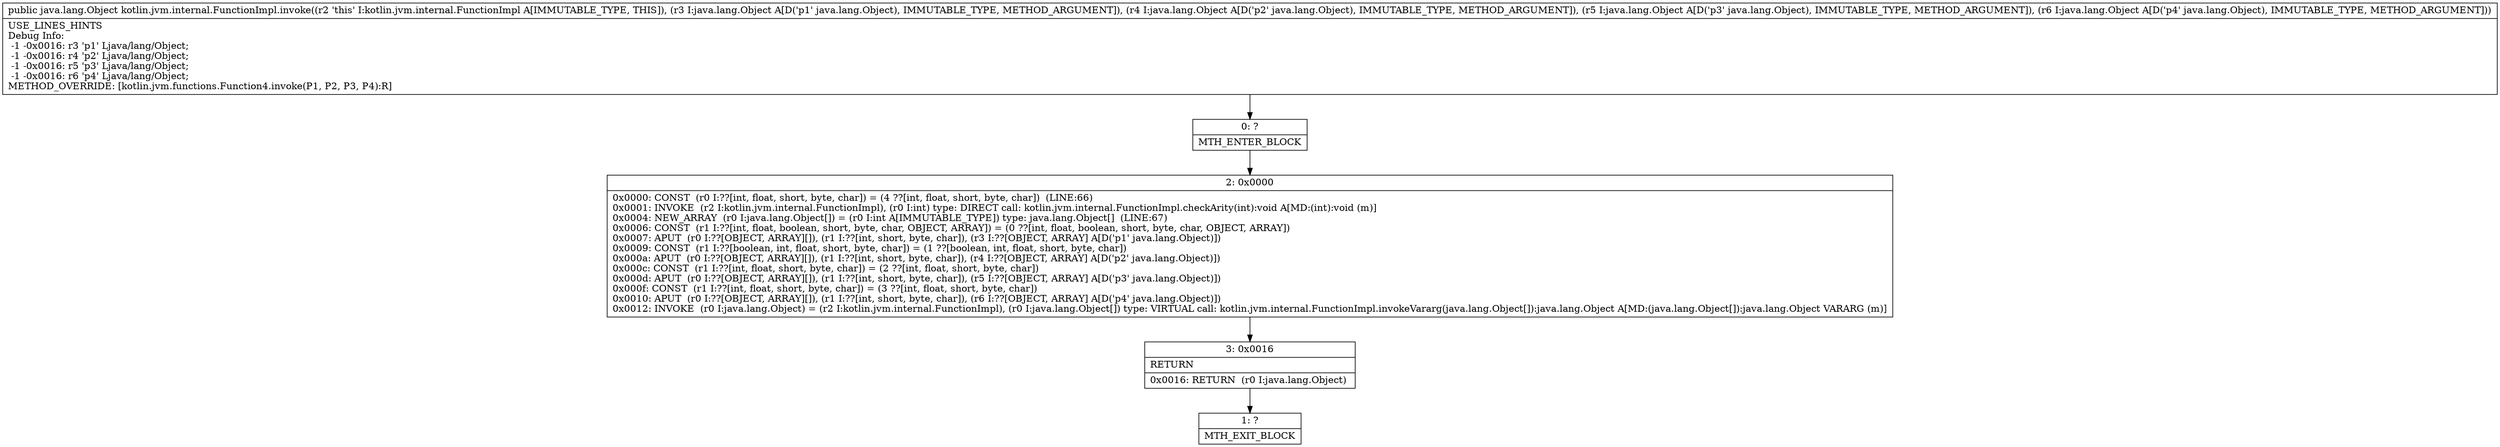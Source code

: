 digraph "CFG forkotlin.jvm.internal.FunctionImpl.invoke(Ljava\/lang\/Object;Ljava\/lang\/Object;Ljava\/lang\/Object;Ljava\/lang\/Object;)Ljava\/lang\/Object;" {
Node_0 [shape=record,label="{0\:\ ?|MTH_ENTER_BLOCK\l}"];
Node_2 [shape=record,label="{2\:\ 0x0000|0x0000: CONST  (r0 I:??[int, float, short, byte, char]) = (4 ??[int, float, short, byte, char])  (LINE:66)\l0x0001: INVOKE  (r2 I:kotlin.jvm.internal.FunctionImpl), (r0 I:int) type: DIRECT call: kotlin.jvm.internal.FunctionImpl.checkArity(int):void A[MD:(int):void (m)]\l0x0004: NEW_ARRAY  (r0 I:java.lang.Object[]) = (r0 I:int A[IMMUTABLE_TYPE]) type: java.lang.Object[]  (LINE:67)\l0x0006: CONST  (r1 I:??[int, float, boolean, short, byte, char, OBJECT, ARRAY]) = (0 ??[int, float, boolean, short, byte, char, OBJECT, ARRAY]) \l0x0007: APUT  (r0 I:??[OBJECT, ARRAY][]), (r1 I:??[int, short, byte, char]), (r3 I:??[OBJECT, ARRAY] A[D('p1' java.lang.Object)]) \l0x0009: CONST  (r1 I:??[boolean, int, float, short, byte, char]) = (1 ??[boolean, int, float, short, byte, char]) \l0x000a: APUT  (r0 I:??[OBJECT, ARRAY][]), (r1 I:??[int, short, byte, char]), (r4 I:??[OBJECT, ARRAY] A[D('p2' java.lang.Object)]) \l0x000c: CONST  (r1 I:??[int, float, short, byte, char]) = (2 ??[int, float, short, byte, char]) \l0x000d: APUT  (r0 I:??[OBJECT, ARRAY][]), (r1 I:??[int, short, byte, char]), (r5 I:??[OBJECT, ARRAY] A[D('p3' java.lang.Object)]) \l0x000f: CONST  (r1 I:??[int, float, short, byte, char]) = (3 ??[int, float, short, byte, char]) \l0x0010: APUT  (r0 I:??[OBJECT, ARRAY][]), (r1 I:??[int, short, byte, char]), (r6 I:??[OBJECT, ARRAY] A[D('p4' java.lang.Object)]) \l0x0012: INVOKE  (r0 I:java.lang.Object) = (r2 I:kotlin.jvm.internal.FunctionImpl), (r0 I:java.lang.Object[]) type: VIRTUAL call: kotlin.jvm.internal.FunctionImpl.invokeVararg(java.lang.Object[]):java.lang.Object A[MD:(java.lang.Object[]):java.lang.Object VARARG (m)]\l}"];
Node_3 [shape=record,label="{3\:\ 0x0016|RETURN\l|0x0016: RETURN  (r0 I:java.lang.Object) \l}"];
Node_1 [shape=record,label="{1\:\ ?|MTH_EXIT_BLOCK\l}"];
MethodNode[shape=record,label="{public java.lang.Object kotlin.jvm.internal.FunctionImpl.invoke((r2 'this' I:kotlin.jvm.internal.FunctionImpl A[IMMUTABLE_TYPE, THIS]), (r3 I:java.lang.Object A[D('p1' java.lang.Object), IMMUTABLE_TYPE, METHOD_ARGUMENT]), (r4 I:java.lang.Object A[D('p2' java.lang.Object), IMMUTABLE_TYPE, METHOD_ARGUMENT]), (r5 I:java.lang.Object A[D('p3' java.lang.Object), IMMUTABLE_TYPE, METHOD_ARGUMENT]), (r6 I:java.lang.Object A[D('p4' java.lang.Object), IMMUTABLE_TYPE, METHOD_ARGUMENT]))  | USE_LINES_HINTS\lDebug Info:\l  \-1 \-0x0016: r3 'p1' Ljava\/lang\/Object;\l  \-1 \-0x0016: r4 'p2' Ljava\/lang\/Object;\l  \-1 \-0x0016: r5 'p3' Ljava\/lang\/Object;\l  \-1 \-0x0016: r6 'p4' Ljava\/lang\/Object;\lMETHOD_OVERRIDE: [kotlin.jvm.functions.Function4.invoke(P1, P2, P3, P4):R]\l}"];
MethodNode -> Node_0;Node_0 -> Node_2;
Node_2 -> Node_3;
Node_3 -> Node_1;
}

